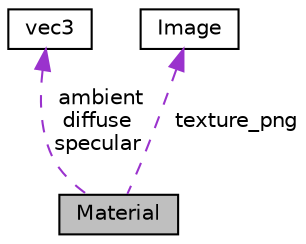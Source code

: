 digraph "Material"
{
  edge [fontname="Helvetica",fontsize="10",labelfontname="Helvetica",labelfontsize="10"];
  node [fontname="Helvetica",fontsize="10",shape=record];
  Node1 [label="Material",height=0.2,width=0.4,color="black", fillcolor="grey75", style="filled", fontcolor="black"];
  Node2 -> Node1 [dir="back",color="darkorchid3",fontsize="10",style="dashed",label=" ambient\ndiffuse\nspecular" ,fontname="Helvetica"];
  Node2 [label="vec3",height=0.2,width=0.4,color="black", fillcolor="white", style="filled",URL="$classvec3.html"];
  Node3 -> Node1 [dir="back",color="darkorchid3",fontsize="10",style="dashed",label=" texture_png" ,fontname="Helvetica"];
  Node3 [label="Image",height=0.2,width=0.4,color="black", fillcolor="white", style="filled",URL="$classImage.html"];
}
